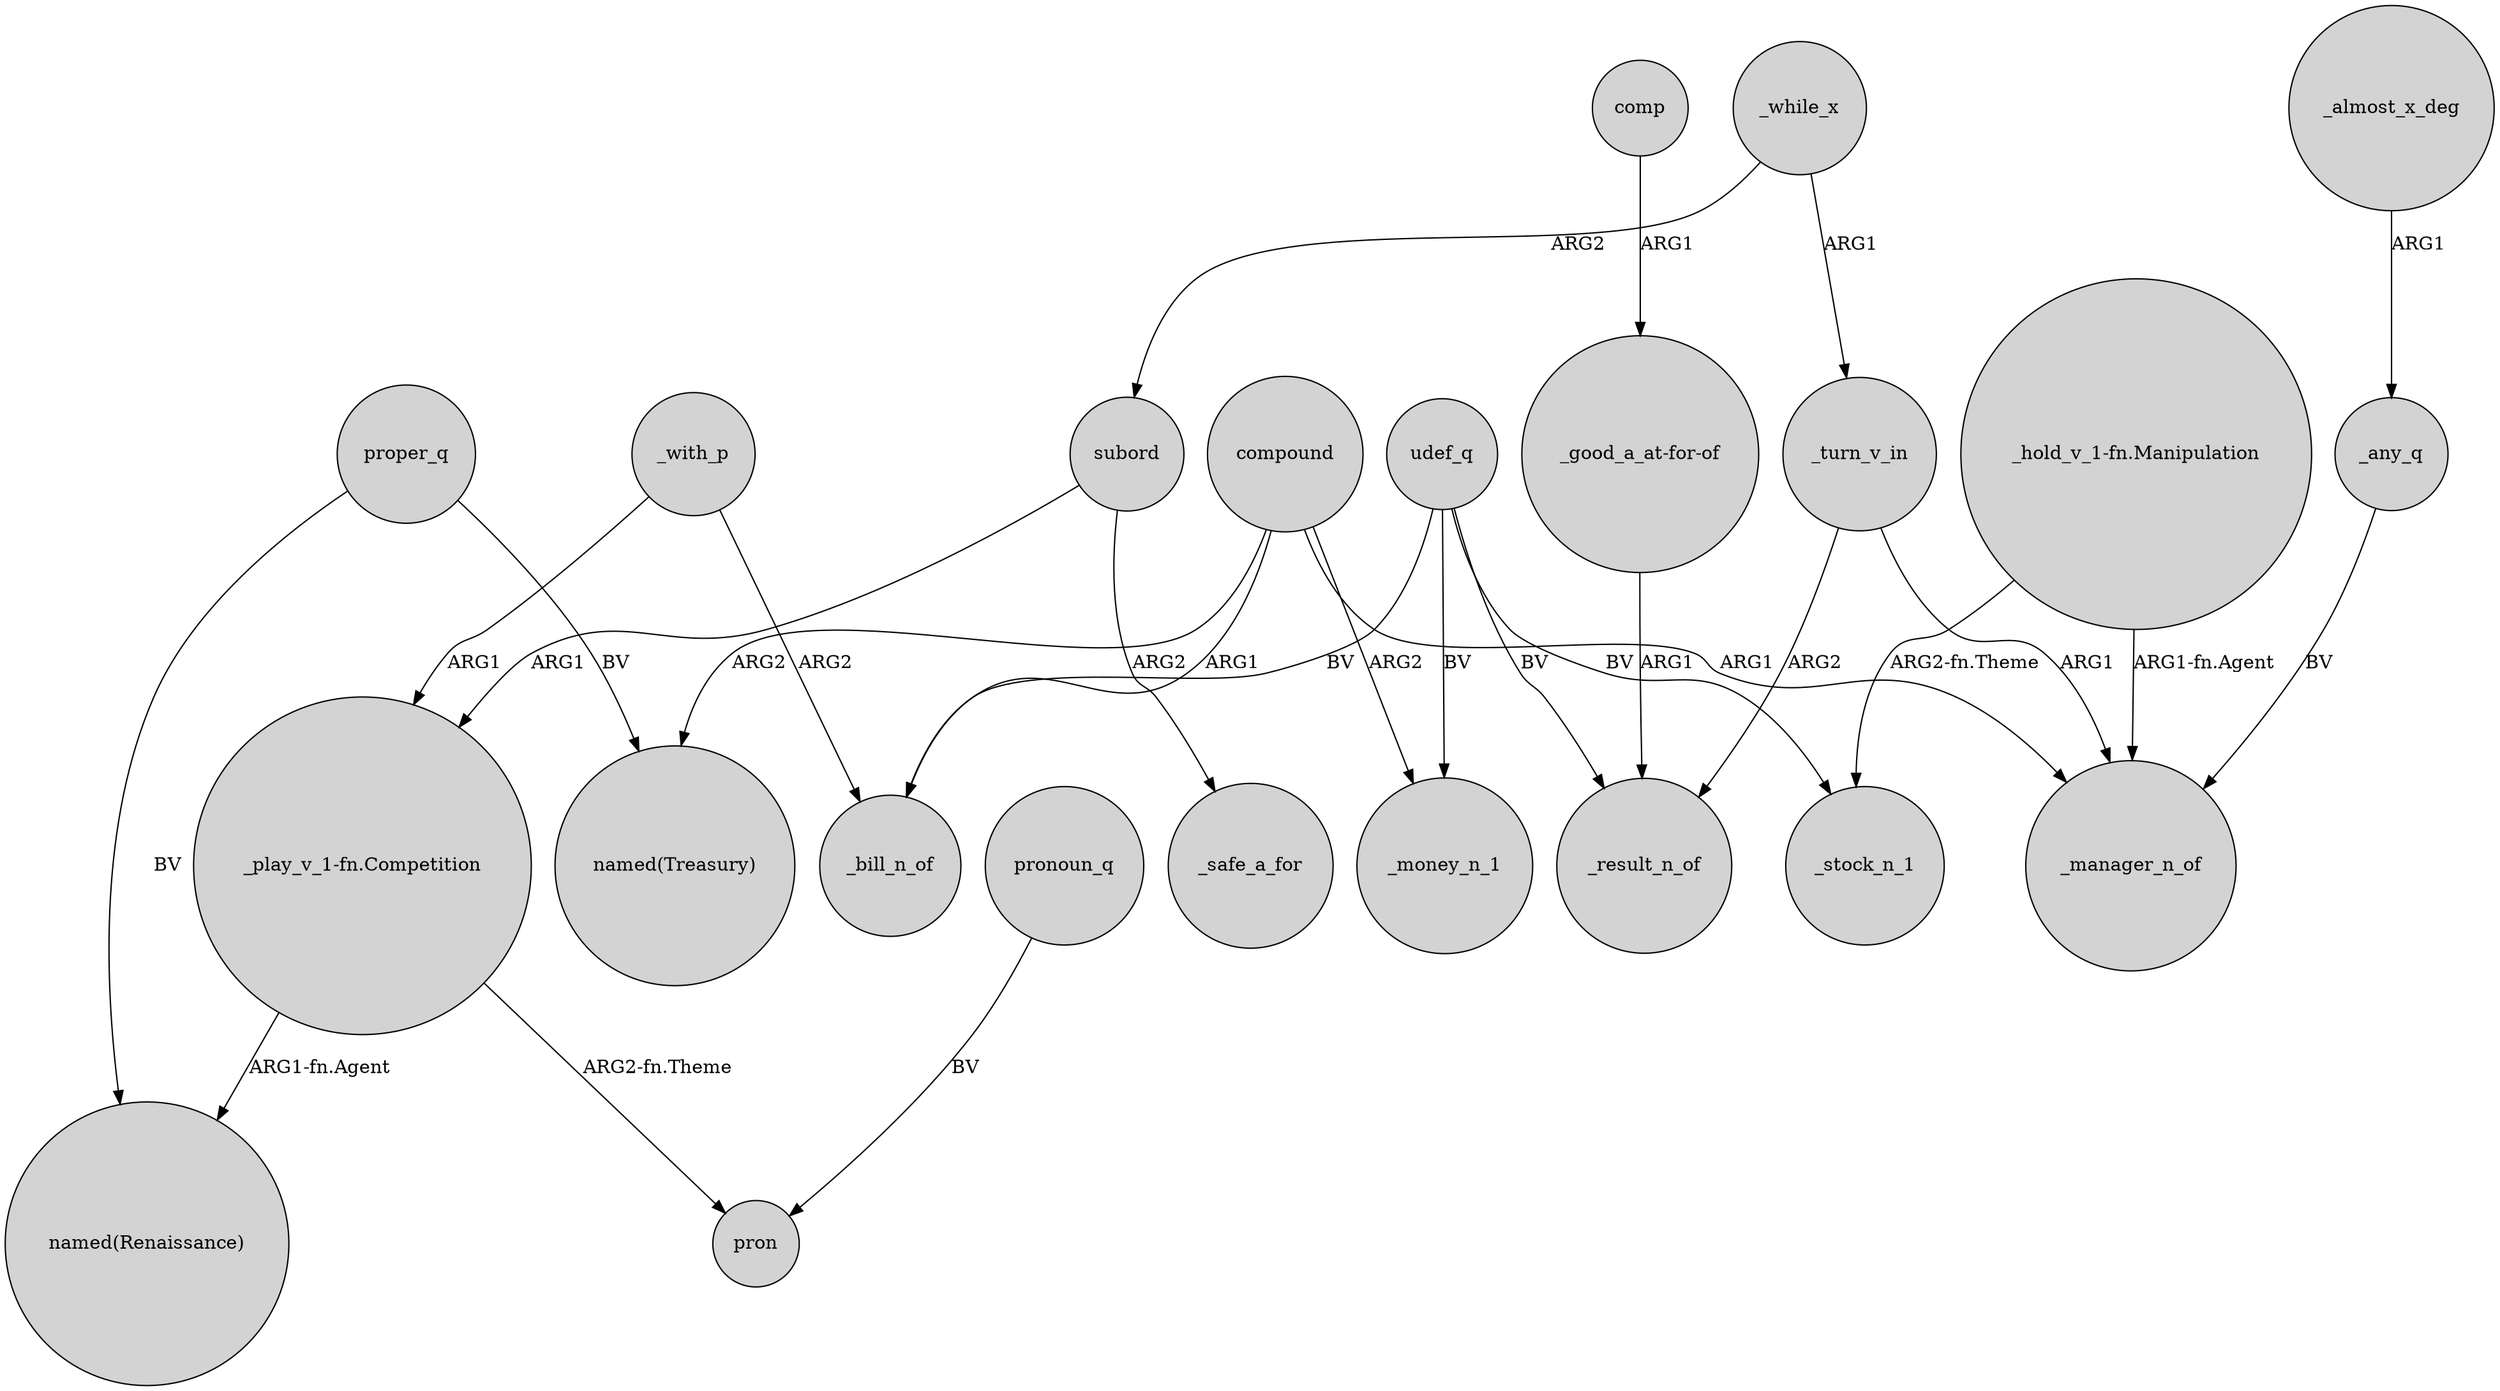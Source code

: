 digraph {
	node [shape=circle style=filled]
	_with_p -> _bill_n_of [label=ARG2]
	compound -> "named(Treasury)" [label=ARG2]
	udef_q -> _money_n_1 [label=BV]
	compound -> _manager_n_of [label=ARG1]
	_any_q -> _manager_n_of [label=BV]
	compound -> _bill_n_of [label=ARG1]
	"_play_v_1-fn.Competition" -> pron [label="ARG2-fn.Theme"]
	comp -> "_good_a_at-for-of" [label=ARG1]
	subord -> "_play_v_1-fn.Competition" [label=ARG1]
	_while_x -> subord [label=ARG2]
	udef_q -> _bill_n_of [label=BV]
	"_play_v_1-fn.Competition" -> "named(Renaissance)" [label="ARG1-fn.Agent"]
	_almost_x_deg -> _any_q [label=ARG1]
	_with_p -> "_play_v_1-fn.Competition" [label=ARG1]
	pronoun_q -> pron [label=BV]
	udef_q -> _stock_n_1 [label=BV]
	udef_q -> _result_n_of [label=BV]
	"_good_a_at-for-of" -> _result_n_of [label=ARG1]
	compound -> _money_n_1 [label=ARG2]
	_turn_v_in -> _result_n_of [label=ARG2]
	subord -> _safe_a_for [label=ARG2]
	proper_q -> "named(Renaissance)" [label=BV]
	proper_q -> "named(Treasury)" [label=BV]
	_turn_v_in -> _manager_n_of [label=ARG1]
	"_hold_v_1-fn.Manipulation" -> _manager_n_of [label="ARG1-fn.Agent"]
	"_hold_v_1-fn.Manipulation" -> _stock_n_1 [label="ARG2-fn.Theme"]
	_while_x -> _turn_v_in [label=ARG1]
}
